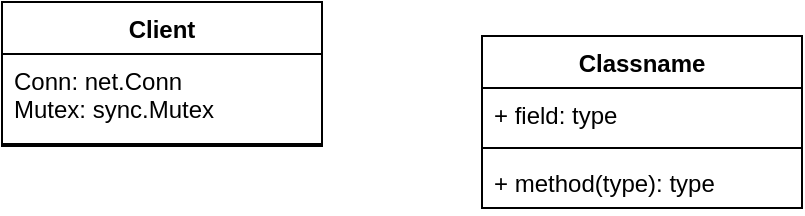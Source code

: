 <mxfile version="10.6.7" type="google"><diagram name="Page-1" id="b520641d-4fe3-3701-9064-5fc419738815"><mxGraphModel dx="760" dy="454" grid="1" gridSize="10" guides="1" tooltips="1" connect="1" arrows="1" fold="1" page="1" pageScale="1" pageWidth="1100" pageHeight="850" background="#ffffff" math="0" shadow="0"><root><mxCell id="0"/><mxCell id="1" parent="0"/><mxCell id="4iceP0aCtl8751Qyt-hI-1" value="Client" style="swimlane;fontStyle=1;align=center;verticalAlign=top;childLayout=stackLayout;horizontal=1;startSize=26;horizontalStack=0;resizeParent=1;resizeParentMax=0;resizeLast=0;collapsible=1;marginBottom=0;" vertex="1" parent="1"><mxGeometry x="160" y="70" width="160" height="72" as="geometry"/></mxCell><mxCell id="4iceP0aCtl8751Qyt-hI-2" value="Conn: net.Conn&#10;Mutex: sync.Mutex&#10;&#10;" style="text;strokeColor=none;fillColor=none;align=left;verticalAlign=top;spacingLeft=4;spacingRight=4;overflow=hidden;rotatable=0;points=[[0,0.5],[1,0.5]];portConstraint=eastwest;" vertex="1" parent="4iceP0aCtl8751Qyt-hI-1"><mxGeometry y="26" width="160" height="44" as="geometry"/></mxCell><mxCell id="4iceP0aCtl8751Qyt-hI-3" value="" style="line;strokeWidth=1;fillColor=none;align=left;verticalAlign=middle;spacingTop=-1;spacingLeft=3;spacingRight=3;rotatable=0;labelPosition=right;points=[];portConstraint=eastwest;" vertex="1" parent="4iceP0aCtl8751Qyt-hI-1"><mxGeometry y="70" width="160" height="2" as="geometry"/></mxCell><mxCell id="4iceP0aCtl8751Qyt-hI-5" value="Classname" style="swimlane;fontStyle=1;align=center;verticalAlign=top;childLayout=stackLayout;horizontal=1;startSize=26;horizontalStack=0;resizeParent=1;resizeParentMax=0;resizeLast=0;collapsible=1;marginBottom=0;" vertex="1" parent="1"><mxGeometry x="400" y="87" width="160" height="86" as="geometry"/></mxCell><mxCell id="4iceP0aCtl8751Qyt-hI-6" value="+ field: type" style="text;strokeColor=none;fillColor=none;align=left;verticalAlign=top;spacingLeft=4;spacingRight=4;overflow=hidden;rotatable=0;points=[[0,0.5],[1,0.5]];portConstraint=eastwest;" vertex="1" parent="4iceP0aCtl8751Qyt-hI-5"><mxGeometry y="26" width="160" height="26" as="geometry"/></mxCell><mxCell id="4iceP0aCtl8751Qyt-hI-7" value="" style="line;strokeWidth=1;fillColor=none;align=left;verticalAlign=middle;spacingTop=-1;spacingLeft=3;spacingRight=3;rotatable=0;labelPosition=right;points=[];portConstraint=eastwest;" vertex="1" parent="4iceP0aCtl8751Qyt-hI-5"><mxGeometry y="52" width="160" height="8" as="geometry"/></mxCell><mxCell id="4iceP0aCtl8751Qyt-hI-8" value="+ method(type): type" style="text;strokeColor=none;fillColor=none;align=left;verticalAlign=top;spacingLeft=4;spacingRight=4;overflow=hidden;rotatable=0;points=[[0,0.5],[1,0.5]];portConstraint=eastwest;" vertex="1" parent="4iceP0aCtl8751Qyt-hI-5"><mxGeometry y="60" width="160" height="26" as="geometry"/></mxCell></root></mxGraphModel></diagram></mxfile>